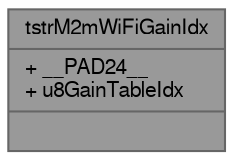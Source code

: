 digraph "tstrM2mWiFiGainIdx"
{
 // LATEX_PDF_SIZE
  bgcolor="transparent";
  edge [fontname=FreeSans,fontsize=10,labelfontname=FreeSans,labelfontsize=10];
  node [fontname=FreeSans,fontsize=10,shape=box,height=0.2,width=0.4];
  Node1 [shape=record,label="{tstrM2mWiFiGainIdx\n|+ __PAD24__\l+ u8GainTableIdx\l|}",height=0.2,width=0.4,color="gray40", fillcolor="grey60", style="filled", fontcolor="black",tooltip=" "];
}
